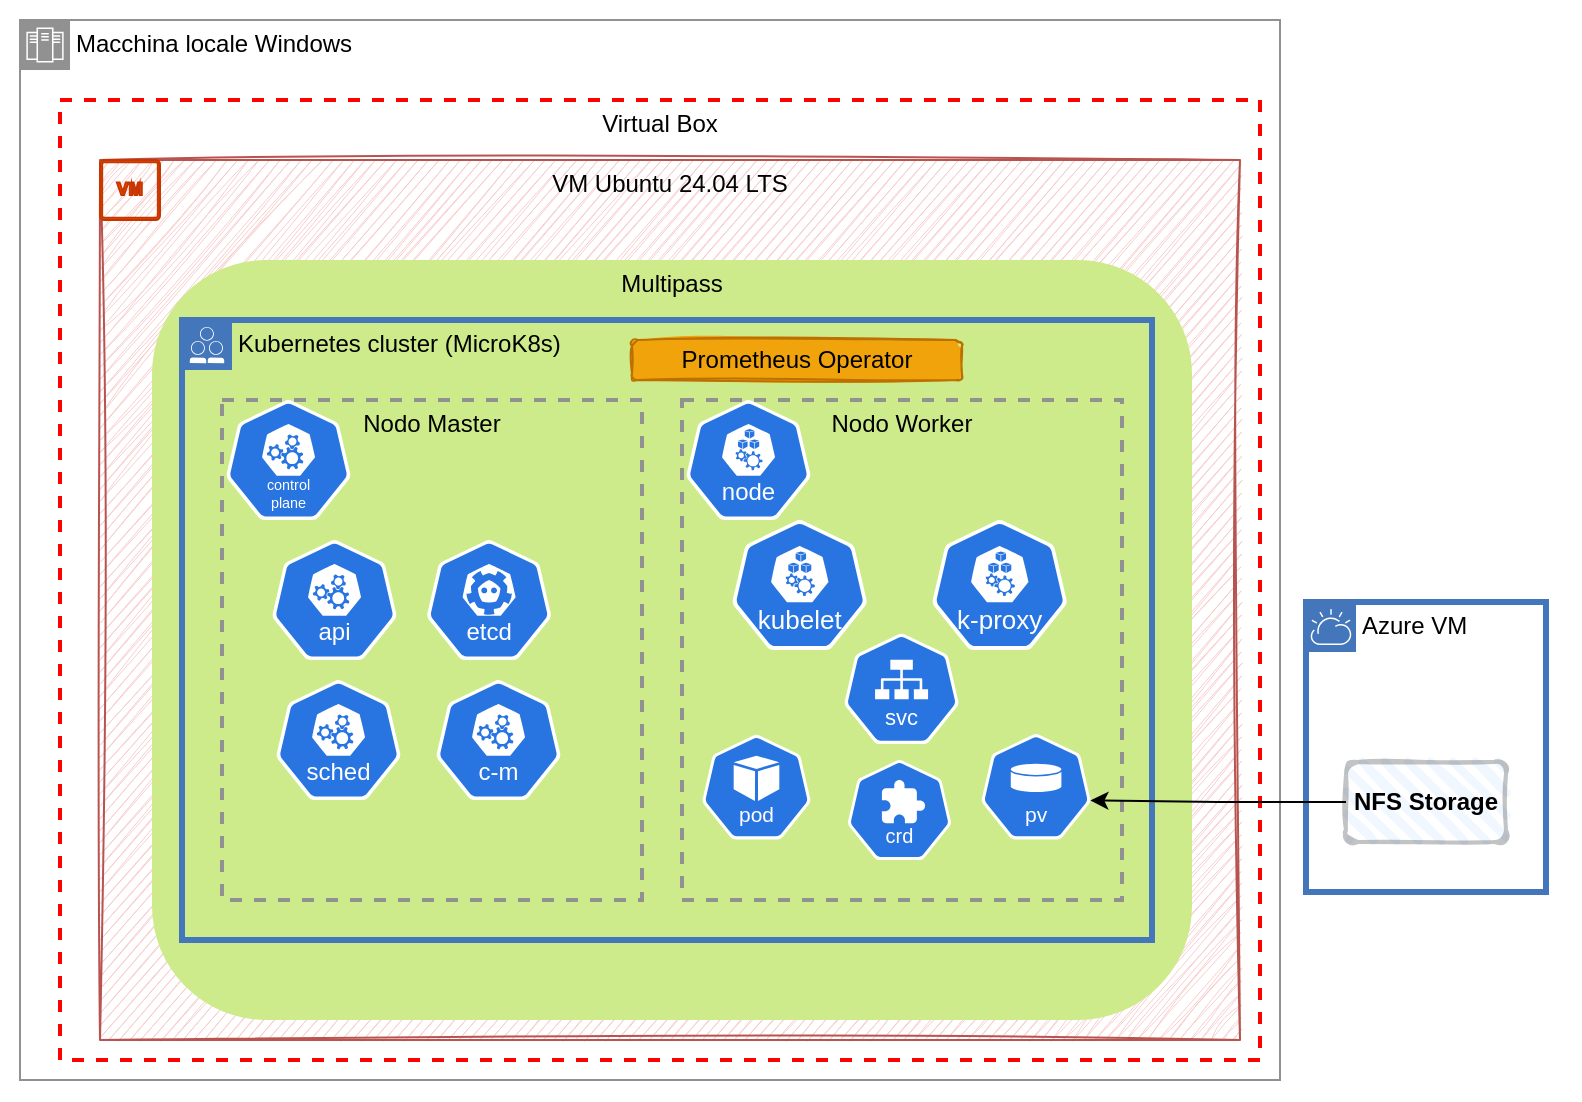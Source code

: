 <mxfile version="24.7.12">
  <diagram name="Page-1" id="TlXPfBBaqNFi0Y2tFJta">
    <mxGraphModel dx="1434" dy="746" grid="1" gridSize="10" guides="1" tooltips="1" connect="1" arrows="1" fold="1" page="1" pageScale="1" pageWidth="827" pageHeight="1169" math="0" shadow="0">
      <root>
        <mxCell id="0" />
        <mxCell id="1" parent="0" />
        <mxCell id="U9wwr09bBJfaxteULspo-6" value="Macchina locale Windows" style="shape=mxgraph.ibm.box;prType=zone;fontStyle=0;verticalAlign=top;align=left;spacingLeft=32;spacingTop=4;fillColor=none;rounded=0;whiteSpace=wrap;html=1;strokeColor=#919191;strokeWidth=1;dashed=0;container=1;spacing=-4;collapsible=0;expand=0;recursiveResize=0;" vertex="1" parent="1">
          <mxGeometry x="10" y="250" width="630" height="530" as="geometry" />
        </mxCell>
        <mxCell id="U9wwr09bBJfaxteULspo-7" value="Virtual Box" style="fontStyle=0;verticalAlign=top;align=center;spacingTop=-2;fillColor=none;rounded=0;whiteSpace=wrap;html=1;strokeColor=#FF0000;strokeWidth=2;dashed=1;container=1;collapsible=0;expand=0;recursiveResize=0;" vertex="1" parent="1">
          <mxGeometry x="30" y="290" width="600" height="480" as="geometry" />
        </mxCell>
        <mxCell id="U9wwr09bBJfaxteULspo-9" value="VM Ubuntu 24.04 LTS" style="fontStyle=0;verticalAlign=top;align=center;spacingTop=-2;fillColor=#f8cecc;rounded=0;whiteSpace=wrap;html=1;strokeColor=#b85450;strokeWidth=1;dashed=0;container=1;collapsible=0;expand=0;recursiveResize=0;sketch=1;curveFitting=1;jiggle=2;" vertex="1" parent="1">
          <mxGeometry x="50" y="320" width="570" height="440" as="geometry" />
        </mxCell>
        <mxCell id="U9wwr09bBJfaxteULspo-11" value="" style="sketch=0;pointerEvents=1;shadow=0;dashed=0;html=1;aspect=fixed;labelPosition=center;verticalLabelPosition=bottom;verticalAlign=top;align=center;outlineConnect=0;shape=mxgraph.vvd.virtual_machine;fillColor=#fa6800;fontColor=#000000;strokeColor=#C73500;" vertex="1" parent="U9wwr09bBJfaxteULspo-9">
          <mxGeometry width="30" height="30" as="geometry" />
        </mxCell>
        <mxCell id="U9wwr09bBJfaxteULspo-12" value="Multipass" style="fontStyle=0;verticalAlign=top;align=center;spacingTop=-2;fillColor=#cdeb8b;rounded=1;whiteSpace=wrap;html=1;strokeColor=none;strokeWidth=2;dashed=1;container=1;collapsible=0;expand=0;recursiveResize=0;glass=0;shadow=0;" vertex="1" parent="1">
          <mxGeometry x="76" y="370" width="520" height="380" as="geometry" />
        </mxCell>
        <mxCell id="U9wwr09bBJfaxteULspo-13" value="Kubernetes cluster (MicroK8s)" style="shape=mxgraph.ibm.box;prType=public;fontStyle=0;verticalAlign=top;align=left;spacingLeft=32;spacingTop=4;fillColor=none;rounded=0;whiteSpace=wrap;html=1;strokeColor=#4376BB;strokeWidth=3;dashed=0;container=1;spacing=-4;collapsible=0;expand=0;recursiveResize=0;shadow=0;" vertex="1" parent="U9wwr09bBJfaxteULspo-12">
          <mxGeometry x="15" y="30" width="485" height="310" as="geometry" />
        </mxCell>
        <mxCell id="U9wwr09bBJfaxteULspo-15" value="Nodo Master" style="fontStyle=0;verticalAlign=top;align=center;spacingTop=-2;fillColor=none;rounded=0;whiteSpace=wrap;html=1;strokeColor=#919191;strokeWidth=2;dashed=1;container=1;collapsible=0;expand=0;recursiveResize=0;" vertex="1" parent="U9wwr09bBJfaxteULspo-13">
          <mxGeometry x="20" y="40" width="210" height="250" as="geometry" />
        </mxCell>
        <mxCell id="U9wwr09bBJfaxteULspo-25" value="" style="aspect=fixed;sketch=0;html=1;dashed=0;whitespace=wrap;verticalLabelPosition=bottom;verticalAlign=top;fillColor=#2875E2;strokeColor=#ffffff;points=[[0.005,0.63,0],[0.1,0.2,0],[0.9,0.2,0],[0.5,0,0],[0.995,0.63,0],[0.72,0.99,0],[0.5,1,0],[0.28,0.99,0]];shape=mxgraph.kubernetes.icon2;kubernetesLabel=1;prIcon=api" vertex="1" parent="U9wwr09bBJfaxteULspo-15">
          <mxGeometry x="25" y="70" width="62.5" height="60" as="geometry" />
        </mxCell>
        <mxCell id="U9wwr09bBJfaxteULspo-26" value="" style="aspect=fixed;sketch=0;html=1;dashed=0;whitespace=wrap;verticalLabelPosition=bottom;verticalAlign=top;fillColor=#2875E2;strokeColor=#ffffff;points=[[0.005,0.63,0],[0.1,0.2,0],[0.9,0.2,0],[0.5,0,0],[0.995,0.63,0],[0.72,0.99,0],[0.5,1,0],[0.28,0.99,0]];shape=mxgraph.kubernetes.icon2;kubernetesLabel=1;prIcon=control_plane" vertex="1" parent="U9wwr09bBJfaxteULspo-15">
          <mxGeometry x="2" width="62.5" height="60" as="geometry" />
        </mxCell>
        <mxCell id="U9wwr09bBJfaxteULspo-27" value="" style="aspect=fixed;sketch=0;html=1;dashed=0;whitespace=wrap;verticalLabelPosition=bottom;verticalAlign=top;fillColor=#2875E2;strokeColor=#ffffff;points=[[0.005,0.63,0],[0.1,0.2,0],[0.9,0.2,0],[0.5,0,0],[0.995,0.63,0],[0.72,0.99,0],[0.5,1,0],[0.28,0.99,0]];shape=mxgraph.kubernetes.icon2;kubernetesLabel=1;prIcon=etcd" vertex="1" parent="U9wwr09bBJfaxteULspo-15">
          <mxGeometry x="102.29" y="70" width="62.5" height="60" as="geometry" />
        </mxCell>
        <mxCell id="U9wwr09bBJfaxteULspo-31" value="" style="aspect=fixed;sketch=0;html=1;dashed=0;whitespace=wrap;verticalLabelPosition=bottom;verticalAlign=top;fillColor=#2875E2;strokeColor=#ffffff;points=[[0.005,0.63,0],[0.1,0.2,0],[0.9,0.2,0],[0.5,0,0],[0.995,0.63,0],[0.72,0.99,0],[0.5,1,0],[0.28,0.99,0]];shape=mxgraph.kubernetes.icon2;kubernetesLabel=1;prIcon=sched" vertex="1" parent="U9wwr09bBJfaxteULspo-15">
          <mxGeometry x="27" y="140" width="62.5" height="60" as="geometry" />
        </mxCell>
        <mxCell id="U9wwr09bBJfaxteULspo-32" value="" style="aspect=fixed;sketch=0;html=1;dashed=0;whitespace=wrap;verticalLabelPosition=bottom;verticalAlign=top;fillColor=#2875E2;strokeColor=#ffffff;points=[[0.005,0.63,0],[0.1,0.2,0],[0.9,0.2,0],[0.5,0,0],[0.995,0.63,0],[0.72,0.99,0],[0.5,1,0],[0.28,0.99,0]];shape=mxgraph.kubernetes.icon2;kubernetesLabel=1;prIcon=c_m" vertex="1" parent="U9wwr09bBJfaxteULspo-15">
          <mxGeometry x="107" y="140" width="62.5" height="60" as="geometry" />
        </mxCell>
        <mxCell id="U9wwr09bBJfaxteULspo-16" value="Nodo Worker" style="fontStyle=0;verticalAlign=top;align=center;spacingTop=-2;fillColor=none;rounded=0;whiteSpace=wrap;html=1;strokeColor=#919191;strokeWidth=2;dashed=1;container=1;collapsible=0;expand=0;recursiveResize=0;" vertex="1" parent="U9wwr09bBJfaxteULspo-13">
          <mxGeometry x="250" y="40" width="220" height="250" as="geometry" />
        </mxCell>
        <mxCell id="U9wwr09bBJfaxteULspo-29" value="" style="aspect=fixed;sketch=0;html=1;dashed=0;whitespace=wrap;verticalLabelPosition=bottom;verticalAlign=top;fillColor=#2875E2;strokeColor=#ffffff;points=[[0.005,0.63,0],[0.1,0.2,0],[0.9,0.2,0],[0.5,0,0],[0.995,0.63,0],[0.72,0.99,0],[0.5,1,0],[0.28,0.99,0]];shape=mxgraph.kubernetes.icon2;kubernetesLabel=1;prIcon=node" vertex="1" parent="U9wwr09bBJfaxteULspo-16">
          <mxGeometry x="2" width="62.5" height="60" as="geometry" />
        </mxCell>
        <mxCell id="U9wwr09bBJfaxteULspo-33" value="" style="aspect=fixed;sketch=0;html=1;dashed=0;whitespace=wrap;verticalLabelPosition=bottom;verticalAlign=top;fillColor=#2875E2;strokeColor=#ffffff;points=[[0.005,0.63,0],[0.1,0.2,0],[0.9,0.2,0],[0.5,0,0],[0.995,0.63,0],[0.72,0.99,0],[0.5,1,0],[0.28,0.99,0]];shape=mxgraph.kubernetes.icon2;kubernetesLabel=1;prIcon=kubelet" vertex="1" parent="U9wwr09bBJfaxteULspo-16">
          <mxGeometry x="25" y="60" width="67.71" height="65" as="geometry" />
        </mxCell>
        <mxCell id="U9wwr09bBJfaxteULspo-34" value="" style="aspect=fixed;sketch=0;html=1;dashed=0;whitespace=wrap;verticalLabelPosition=bottom;verticalAlign=top;fillColor=#2875E2;strokeColor=#ffffff;points=[[0.005,0.63,0],[0.1,0.2,0],[0.9,0.2,0],[0.5,0,0],[0.995,0.63,0],[0.72,0.99,0],[0.5,1,0],[0.28,0.99,0]];shape=mxgraph.kubernetes.icon2;kubernetesLabel=1;prIcon=k_proxy;fontColor=default;labelBackgroundColor=none;labelBorderColor=none;textShadow=0;" vertex="1" parent="U9wwr09bBJfaxteULspo-16">
          <mxGeometry x="125" y="60" width="67.71" height="65" as="geometry" />
        </mxCell>
        <mxCell id="U9wwr09bBJfaxteULspo-35" value="" style="aspect=fixed;sketch=0;html=1;dashed=0;whitespace=wrap;verticalLabelPosition=bottom;verticalAlign=top;fillColor=#2875E2;strokeColor=#ffffff;points=[[0.005,0.63,0],[0.1,0.2,0],[0.9,0.2,0],[0.5,0,0],[0.995,0.63,0],[0.72,0.99,0],[0.5,1,0],[0.28,0.99,0]];shape=mxgraph.kubernetes.icon2;kubernetesLabel=1;prIcon=pv" vertex="1" parent="U9wwr09bBJfaxteULspo-16">
          <mxGeometry x="149.58" y="167" width="54.92" height="52.72" as="geometry" />
        </mxCell>
        <mxCell id="U9wwr09bBJfaxteULspo-37" value="" style="aspect=fixed;sketch=0;html=1;dashed=0;whitespace=wrap;verticalLabelPosition=bottom;verticalAlign=top;fillColor=#2875E2;strokeColor=#ffffff;points=[[0.005,0.63,0],[0.1,0.2,0],[0.9,0.2,0],[0.5,0,0],[0.995,0.63,0],[0.72,0.99,0],[0.5,1,0],[0.28,0.99,0]];shape=mxgraph.kubernetes.icon2;kubernetesLabel=1;prIcon=svc" vertex="1" parent="U9wwr09bBJfaxteULspo-16">
          <mxGeometry x="81.04" y="116.8" width="57.5" height="55.2" as="geometry" />
        </mxCell>
        <mxCell id="U9wwr09bBJfaxteULspo-38" value="" style="aspect=fixed;sketch=0;html=1;dashed=0;whitespace=wrap;verticalLabelPosition=bottom;verticalAlign=top;fillColor=#2875E2;strokeColor=#ffffff;points=[[0.005,0.63,0],[0.1,0.2,0],[0.9,0.2,0],[0.5,0,0],[0.995,0.63,0],[0.72,0.99,0],[0.5,1,0],[0.28,0.99,0]];shape=mxgraph.kubernetes.icon2;kubernetesLabel=1;prIcon=crd" vertex="1" parent="U9wwr09bBJfaxteULspo-16">
          <mxGeometry x="82.71" y="180" width="52.08" height="50" as="geometry" />
        </mxCell>
        <mxCell id="U9wwr09bBJfaxteULspo-39" value="" style="aspect=fixed;sketch=0;html=1;dashed=0;whitespace=wrap;verticalLabelPosition=bottom;verticalAlign=top;fillColor=#2875E2;strokeColor=#ffffff;points=[[0.005,0.63,0],[0.1,0.2,0],[0.9,0.2,0],[0.5,0,0],[0.995,0.63,0],[0.72,0.99,0],[0.5,1,0],[0.28,0.99,0]];shape=mxgraph.kubernetes.icon2;kubernetesLabel=1;prIcon=pod" vertex="1" parent="U9wwr09bBJfaxteULspo-16">
          <mxGeometry x="10" y="167.4" width="54.5" height="52.32" as="geometry" />
        </mxCell>
        <mxCell id="U9wwr09bBJfaxteULspo-43" value="Prometheus Operator" style="rounded=1;whiteSpace=wrap;html=1;strokeWidth=1;fillWeight=4;hachureGap=8;hachureAngle=45;fillColor=#f0a30a;sketch=1;strokeColor=#BD7000;fillStyle=solid;fontColor=#000000;" vertex="1" parent="U9wwr09bBJfaxteULspo-13">
          <mxGeometry x="225" y="10" width="165" height="20" as="geometry" />
        </mxCell>
        <mxCell id="U9wwr09bBJfaxteULspo-17" value="Azure VM" style="shape=mxgraph.ibm.box;prType=cloud;fontStyle=0;verticalAlign=top;align=left;spacingLeft=32;spacingTop=4;fillColor=none;rounded=0;whiteSpace=wrap;html=1;strokeColor=#4376BB;strokeWidth=3;dashed=0;container=1;spacing=-4;collapsible=0;expand=0;recursiveResize=0;" vertex="1" parent="1">
          <mxGeometry x="653" y="541" width="120" height="145" as="geometry" />
        </mxCell>
        <mxCell id="U9wwr09bBJfaxteULspo-18" value="&lt;b&gt;NFS Storage&lt;/b&gt;" style="rounded=1;whiteSpace=wrap;html=1;strokeWidth=2;fillWeight=4;hachureGap=8;hachureAngle=45;fillColor=#cce5ff;sketch=1;strokeColor=#36393d;perimeterSpacing=0;opacity=30;glass=0;shadow=0;" vertex="1" parent="U9wwr09bBJfaxteULspo-17">
          <mxGeometry x="20" y="80" width="80" height="40" as="geometry" />
        </mxCell>
        <mxCell id="U9wwr09bBJfaxteULspo-40" style="edgeStyle=orthogonalEdgeStyle;rounded=0;orthogonalLoop=1;jettySize=auto;html=1;entryX=0.995;entryY=0.63;entryDx=0;entryDy=0;entryPerimeter=0;verticalAlign=top;" edge="1" parent="1" source="U9wwr09bBJfaxteULspo-18" target="U9wwr09bBJfaxteULspo-35">
          <mxGeometry relative="1" as="geometry" />
        </mxCell>
        <mxCell id="U9wwr09bBJfaxteULspo-45" value="" style="fontStyle=0;verticalAlign=top;align=center;spacingTop=-2;fillColor=none;rounded=0;whiteSpace=wrap;html=1;strokeColor=none;strokeWidth=2;dashed=1;container=1;collapsible=0;expand=0;recursiveResize=0;" vertex="1" parent="1">
          <mxGeometry y="240" width="790" height="550" as="geometry" />
        </mxCell>
      </root>
    </mxGraphModel>
  </diagram>
</mxfile>
